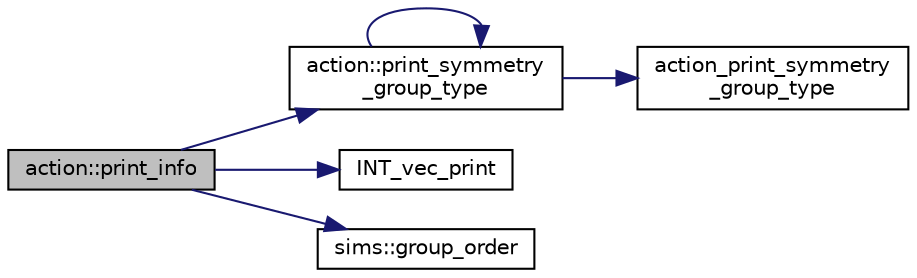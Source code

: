 digraph "action::print_info"
{
  edge [fontname="Helvetica",fontsize="10",labelfontname="Helvetica",labelfontsize="10"];
  node [fontname="Helvetica",fontsize="10",shape=record];
  rankdir="LR";
  Node33088 [label="action::print_info",height=0.2,width=0.4,color="black", fillcolor="grey75", style="filled", fontcolor="black"];
  Node33088 -> Node33089 [color="midnightblue",fontsize="10",style="solid",fontname="Helvetica"];
  Node33089 [label="action::print_symmetry\l_group_type",height=0.2,width=0.4,color="black", fillcolor="white", style="filled",URL="$d2/d86/classaction.html#aed811766c7e64fe2c853df8b0b67aa6e"];
  Node33089 -> Node33090 [color="midnightblue",fontsize="10",style="solid",fontname="Helvetica"];
  Node33090 [label="action_print_symmetry\l_group_type",height=0.2,width=0.4,color="black", fillcolor="white", style="filled",URL="$d5/d90/action__global_8_c.html#a03666b9440c4962148eba7905b9f843c"];
  Node33089 -> Node33089 [color="midnightblue",fontsize="10",style="solid",fontname="Helvetica"];
  Node33088 -> Node33091 [color="midnightblue",fontsize="10",style="solid",fontname="Helvetica"];
  Node33091 [label="INT_vec_print",height=0.2,width=0.4,color="black", fillcolor="white", style="filled",URL="$df/dbf/sajeeb_8_c.html#a79a5901af0b47dd0d694109543c027fe"];
  Node33088 -> Node33092 [color="midnightblue",fontsize="10",style="solid",fontname="Helvetica"];
  Node33092 [label="sims::group_order",height=0.2,width=0.4,color="black", fillcolor="white", style="filled",URL="$d9/df3/classsims.html#aa442445175656570fa35febbe790efad"];
}

